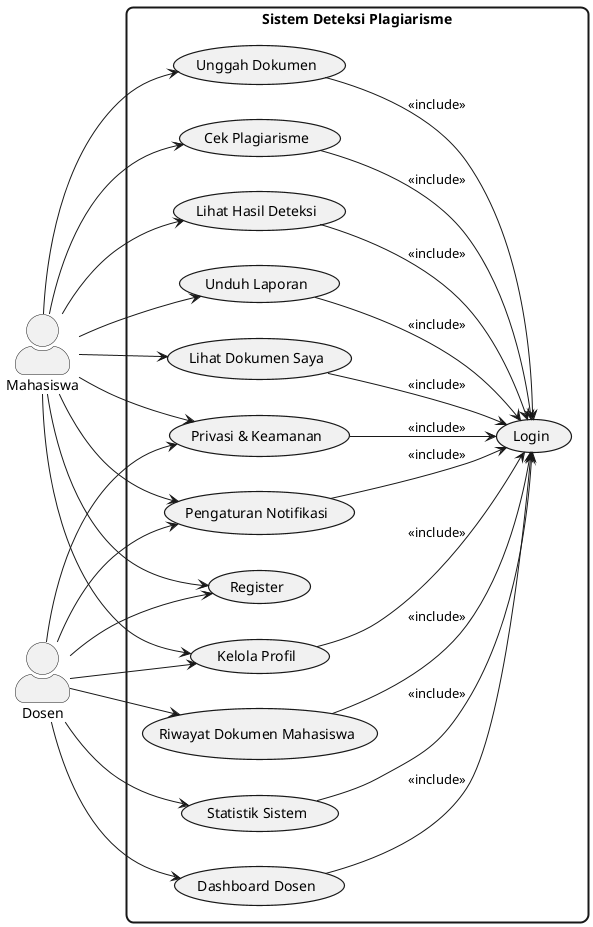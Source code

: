 @startuml
left to right direction

skinparam packageStyle rectangle
skinparam monochrome true
skinparam usecase {
  BorderThickness 1.2
  RoundCorner 20
}
skinparam rectangle {
  BorderThickness 2
  RoundCorner 15
}
skinparam actorStyle awesome

rectangle "Sistem Deteksi Plagiarisme" {

  ' Use Cases
  usecase UC_Login as "Login"
  usecase UC_Register as "Register"

  ' Mahasiswa Use Cases
  usecase UC_Upload as "Unggah Dokumen"
  usecase UC_Check as "Cek Plagiarisme"
  usecase UC_ViewResults as "Lihat Hasil Deteksi"
  usecase UC_Download as "Unduh Laporan"
  usecase UC_MyDocs as "Lihat Dokumen Saya"

  ' Dosen Use Cases
  usecase UC_Analytics as "Dashboard Dosen"
  usecase UC_StudentHistory as "Riwayat Dokumen Mahasiswa"
  usecase UC_SystemStats as "Statistik Sistem"

  ' Shared Use Cases
  usecase UC_Profile as "Kelola Profil"
  usecase UC_Notification as "Pengaturan Notifikasi"
  usecase UC_Privacy as "Privasi & Keamanan"

  ' Include relationships
  UC_Upload --> UC_Login : <<include>>
  UC_Check --> UC_Login : <<include>>
  UC_ViewResults --> UC_Login : <<include>>
  UC_Download --> UC_Login : <<include>>
  UC_MyDocs --> UC_Login : <<include>>
  UC_Analytics --> UC_Login : <<include>>
  UC_StudentHistory --> UC_Login : <<include>>
  UC_SystemStats --> UC_Login : <<include>>
  UC_Profile --> UC_Login : <<include>>
  UC_Notification --> UC_Login : <<include>>
  UC_Privacy --> UC_Login : <<include>>
}

' Aktor
actor "Mahasiswa" as Student
actor "Dosen" as Lecturer

' Mahasiswa → Use Cases
Student --> UC_Register
Student --> UC_Upload
Student --> UC_Check
Student --> UC_ViewResults
Student --> UC_Download
Student --> UC_MyDocs
Student --> UC_Profile
Student --> UC_Notification
Student --> UC_Privacy

' Dosen → Use Cases
Lecturer --> UC_Register
Lecturer --> UC_Analytics
Lecturer --> UC_StudentHistory
Lecturer --> UC_SystemStats
Lecturer --> UC_Profile
Lecturer --> UC_Notification
Lecturer --> UC_Privacy

@enduml
